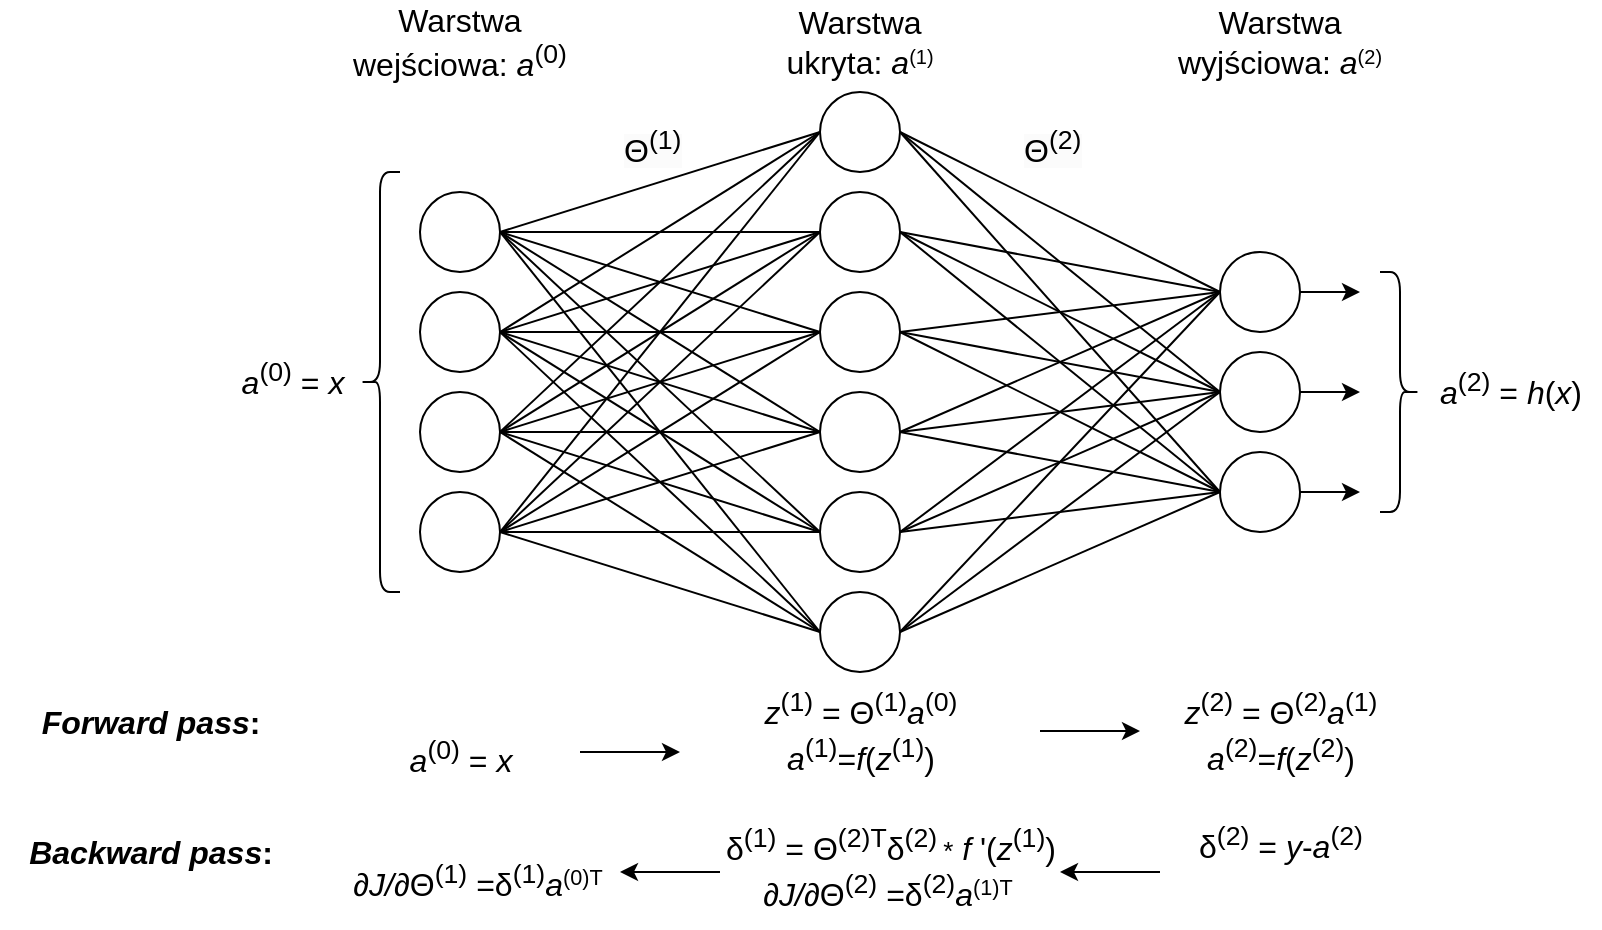 <mxfile version="21.7.5" type="device">
  <diagram name="Strona-1" id="rB5zAUQ-xrmGSv7lL_Au">
    <mxGraphModel dx="1050" dy="534" grid="1" gridSize="10" guides="1" tooltips="1" connect="1" arrows="1" fold="1" page="1" pageScale="1" pageWidth="827" pageHeight="1169" math="0" shadow="0">
      <root>
        <mxCell id="0" />
        <mxCell id="1" parent="0" />
        <mxCell id="OGjE6HtftMaUql8RjATu-1" value="" style="ellipse;whiteSpace=wrap;html=1;aspect=fixed;" vertex="1" parent="1">
          <mxGeometry x="210" y="100" width="40" height="40" as="geometry" />
        </mxCell>
        <mxCell id="OGjE6HtftMaUql8RjATu-2" value="" style="ellipse;whiteSpace=wrap;html=1;aspect=fixed;" vertex="1" parent="1">
          <mxGeometry x="210" y="150" width="40" height="40" as="geometry" />
        </mxCell>
        <mxCell id="OGjE6HtftMaUql8RjATu-3" value="" style="ellipse;whiteSpace=wrap;html=1;aspect=fixed;" vertex="1" parent="1">
          <mxGeometry x="210" y="200" width="40" height="40" as="geometry" />
        </mxCell>
        <mxCell id="OGjE6HtftMaUql8RjATu-4" value="" style="ellipse;whiteSpace=wrap;html=1;aspect=fixed;" vertex="1" parent="1">
          <mxGeometry x="210" y="250" width="40" height="40" as="geometry" />
        </mxCell>
        <mxCell id="OGjE6HtftMaUql8RjATu-6" value="" style="ellipse;whiteSpace=wrap;html=1;aspect=fixed;" vertex="1" parent="1">
          <mxGeometry x="410" y="50" width="40" height="40" as="geometry" />
        </mxCell>
        <mxCell id="OGjE6HtftMaUql8RjATu-7" value="" style="ellipse;whiteSpace=wrap;html=1;aspect=fixed;" vertex="1" parent="1">
          <mxGeometry x="410" y="100" width="40" height="40" as="geometry" />
        </mxCell>
        <mxCell id="OGjE6HtftMaUql8RjATu-8" value="" style="ellipse;whiteSpace=wrap;html=1;aspect=fixed;" vertex="1" parent="1">
          <mxGeometry x="410" y="150" width="40" height="40" as="geometry" />
        </mxCell>
        <mxCell id="OGjE6HtftMaUql8RjATu-9" value="" style="ellipse;whiteSpace=wrap;html=1;aspect=fixed;" vertex="1" parent="1">
          <mxGeometry x="410" y="200" width="40" height="40" as="geometry" />
        </mxCell>
        <mxCell id="OGjE6HtftMaUql8RjATu-10" value="" style="ellipse;whiteSpace=wrap;html=1;aspect=fixed;" vertex="1" parent="1">
          <mxGeometry x="410" y="250" width="40" height="40" as="geometry" />
        </mxCell>
        <mxCell id="OGjE6HtftMaUql8RjATu-11" value="" style="ellipse;whiteSpace=wrap;html=1;aspect=fixed;" vertex="1" parent="1">
          <mxGeometry x="410" y="300" width="40" height="40" as="geometry" />
        </mxCell>
        <mxCell id="OGjE6HtftMaUql8RjATu-13" value="" style="ellipse;whiteSpace=wrap;html=1;aspect=fixed;" vertex="1" parent="1">
          <mxGeometry x="610" y="130" width="40" height="40" as="geometry" />
        </mxCell>
        <mxCell id="OGjE6HtftMaUql8RjATu-14" value="" style="ellipse;whiteSpace=wrap;html=1;aspect=fixed;" vertex="1" parent="1">
          <mxGeometry x="610" y="180" width="40" height="40" as="geometry" />
        </mxCell>
        <mxCell id="OGjE6HtftMaUql8RjATu-15" value="" style="ellipse;whiteSpace=wrap;html=1;aspect=fixed;" vertex="1" parent="1">
          <mxGeometry x="610" y="230" width="40" height="40" as="geometry" />
        </mxCell>
        <mxCell id="OGjE6HtftMaUql8RjATu-18" value="" style="endArrow=none;html=1;rounded=0;exitX=1;exitY=0.5;exitDx=0;exitDy=0;entryX=0;entryY=0.5;entryDx=0;entryDy=0;" edge="1" parent="1" source="OGjE6HtftMaUql8RjATu-1" target="OGjE6HtftMaUql8RjATu-6">
          <mxGeometry width="50" height="50" relative="1" as="geometry">
            <mxPoint x="520" y="260" as="sourcePoint" />
            <mxPoint x="570" y="210" as="targetPoint" />
          </mxGeometry>
        </mxCell>
        <mxCell id="OGjE6HtftMaUql8RjATu-19" value="" style="endArrow=none;html=1;rounded=0;exitX=1;exitY=0.5;exitDx=0;exitDy=0;entryX=0;entryY=0.5;entryDx=0;entryDy=0;" edge="1" parent="1" source="OGjE6HtftMaUql8RjATu-1" target="OGjE6HtftMaUql8RjATu-7">
          <mxGeometry width="50" height="50" relative="1" as="geometry">
            <mxPoint x="520" y="260" as="sourcePoint" />
            <mxPoint x="570" y="210" as="targetPoint" />
          </mxGeometry>
        </mxCell>
        <mxCell id="OGjE6HtftMaUql8RjATu-20" value="" style="endArrow=none;html=1;rounded=0;exitX=1;exitY=0.5;exitDx=0;exitDy=0;entryX=0;entryY=0.5;entryDx=0;entryDy=0;" edge="1" parent="1" source="OGjE6HtftMaUql8RjATu-1" target="OGjE6HtftMaUql8RjATu-8">
          <mxGeometry width="50" height="50" relative="1" as="geometry">
            <mxPoint x="520" y="260" as="sourcePoint" />
            <mxPoint x="570" y="210" as="targetPoint" />
          </mxGeometry>
        </mxCell>
        <mxCell id="OGjE6HtftMaUql8RjATu-21" value="" style="endArrow=none;html=1;rounded=0;entryX=0;entryY=0.5;entryDx=0;entryDy=0;exitX=1;exitY=0.5;exitDx=0;exitDy=0;" edge="1" parent="1" source="OGjE6HtftMaUql8RjATu-1" target="OGjE6HtftMaUql8RjATu-9">
          <mxGeometry width="50" height="50" relative="1" as="geometry">
            <mxPoint x="330" y="140" as="sourcePoint" />
            <mxPoint x="570" y="210" as="targetPoint" />
          </mxGeometry>
        </mxCell>
        <mxCell id="OGjE6HtftMaUql8RjATu-22" value="" style="endArrow=none;html=1;rounded=0;entryX=0;entryY=0.5;entryDx=0;entryDy=0;exitX=1;exitY=0.5;exitDx=0;exitDy=0;" edge="1" parent="1" source="OGjE6HtftMaUql8RjATu-1" target="OGjE6HtftMaUql8RjATu-10">
          <mxGeometry width="50" height="50" relative="1" as="geometry">
            <mxPoint x="330" y="140" as="sourcePoint" />
            <mxPoint x="570" y="210" as="targetPoint" />
          </mxGeometry>
        </mxCell>
        <mxCell id="OGjE6HtftMaUql8RjATu-23" value="" style="endArrow=none;html=1;rounded=0;entryX=0;entryY=0.5;entryDx=0;entryDy=0;exitX=1;exitY=0.5;exitDx=0;exitDy=0;" edge="1" parent="1" source="OGjE6HtftMaUql8RjATu-1" target="OGjE6HtftMaUql8RjATu-11">
          <mxGeometry width="50" height="50" relative="1" as="geometry">
            <mxPoint x="330" y="140" as="sourcePoint" />
            <mxPoint x="570" y="210" as="targetPoint" />
          </mxGeometry>
        </mxCell>
        <mxCell id="OGjE6HtftMaUql8RjATu-24" value="" style="endArrow=none;html=1;rounded=0;exitX=1;exitY=0.5;exitDx=0;exitDy=0;entryX=0;entryY=0.5;entryDx=0;entryDy=0;" edge="1" parent="1" source="OGjE6HtftMaUql8RjATu-2" target="OGjE6HtftMaUql8RjATu-6">
          <mxGeometry width="50" height="50" relative="1" as="geometry">
            <mxPoint x="520" y="260" as="sourcePoint" />
            <mxPoint x="570" y="210" as="targetPoint" />
          </mxGeometry>
        </mxCell>
        <mxCell id="OGjE6HtftMaUql8RjATu-25" value="" style="endArrow=none;html=1;rounded=0;entryX=0;entryY=0.5;entryDx=0;entryDy=0;exitX=1;exitY=0.5;exitDx=0;exitDy=0;" edge="1" parent="1" source="OGjE6HtftMaUql8RjATu-2" target="OGjE6HtftMaUql8RjATu-7">
          <mxGeometry width="50" height="50" relative="1" as="geometry">
            <mxPoint x="290" y="170" as="sourcePoint" />
            <mxPoint x="570" y="210" as="targetPoint" />
          </mxGeometry>
        </mxCell>
        <mxCell id="OGjE6HtftMaUql8RjATu-26" value="" style="endArrow=none;html=1;rounded=0;entryX=0;entryY=0.5;entryDx=0;entryDy=0;exitX=1;exitY=0.5;exitDx=0;exitDy=0;" edge="1" parent="1" source="OGjE6HtftMaUql8RjATu-2" target="OGjE6HtftMaUql8RjATu-8">
          <mxGeometry width="50" height="50" relative="1" as="geometry">
            <mxPoint x="290" y="170" as="sourcePoint" />
            <mxPoint x="570" y="210" as="targetPoint" />
          </mxGeometry>
        </mxCell>
        <mxCell id="OGjE6HtftMaUql8RjATu-27" value="" style="endArrow=none;html=1;rounded=0;exitX=1;exitY=0.5;exitDx=0;exitDy=0;entryX=0;entryY=0.5;entryDx=0;entryDy=0;" edge="1" parent="1" source="OGjE6HtftMaUql8RjATu-2" target="OGjE6HtftMaUql8RjATu-9">
          <mxGeometry width="50" height="50" relative="1" as="geometry">
            <mxPoint x="520" y="260" as="sourcePoint" />
            <mxPoint x="570" y="210" as="targetPoint" />
          </mxGeometry>
        </mxCell>
        <mxCell id="OGjE6HtftMaUql8RjATu-28" value="" style="endArrow=none;html=1;rounded=0;exitX=1;exitY=0.5;exitDx=0;exitDy=0;entryX=0;entryY=0.5;entryDx=0;entryDy=0;" edge="1" parent="1" source="OGjE6HtftMaUql8RjATu-2" target="OGjE6HtftMaUql8RjATu-10">
          <mxGeometry width="50" height="50" relative="1" as="geometry">
            <mxPoint x="520" y="260" as="sourcePoint" />
            <mxPoint x="570" y="210" as="targetPoint" />
          </mxGeometry>
        </mxCell>
        <mxCell id="OGjE6HtftMaUql8RjATu-29" value="" style="endArrow=none;html=1;rounded=0;exitX=1;exitY=0.5;exitDx=0;exitDy=0;entryX=0;entryY=0.5;entryDx=0;entryDy=0;" edge="1" parent="1" source="OGjE6HtftMaUql8RjATu-2" target="OGjE6HtftMaUql8RjATu-11">
          <mxGeometry width="50" height="50" relative="1" as="geometry">
            <mxPoint x="520" y="260" as="sourcePoint" />
            <mxPoint x="570" y="210" as="targetPoint" />
          </mxGeometry>
        </mxCell>
        <mxCell id="OGjE6HtftMaUql8RjATu-30" value="" style="endArrow=none;html=1;rounded=0;exitX=1;exitY=0.5;exitDx=0;exitDy=0;entryX=0;entryY=0.5;entryDx=0;entryDy=0;" edge="1" parent="1" source="OGjE6HtftMaUql8RjATu-3" target="OGjE6HtftMaUql8RjATu-6">
          <mxGeometry width="50" height="50" relative="1" as="geometry">
            <mxPoint x="520" y="260" as="sourcePoint" />
            <mxPoint x="570" y="210" as="targetPoint" />
          </mxGeometry>
        </mxCell>
        <mxCell id="OGjE6HtftMaUql8RjATu-31" value="" style="endArrow=none;html=1;rounded=0;exitX=1;exitY=0.5;exitDx=0;exitDy=0;entryX=0;entryY=0.5;entryDx=0;entryDy=0;" edge="1" parent="1" source="OGjE6HtftMaUql8RjATu-3" target="OGjE6HtftMaUql8RjATu-7">
          <mxGeometry width="50" height="50" relative="1" as="geometry">
            <mxPoint x="520" y="260" as="sourcePoint" />
            <mxPoint x="570" y="210" as="targetPoint" />
          </mxGeometry>
        </mxCell>
        <mxCell id="OGjE6HtftMaUql8RjATu-32" value="" style="endArrow=none;html=1;rounded=0;exitX=1;exitY=0.5;exitDx=0;exitDy=0;entryX=0;entryY=0.5;entryDx=0;entryDy=0;" edge="1" parent="1" source="OGjE6HtftMaUql8RjATu-3" target="OGjE6HtftMaUql8RjATu-8">
          <mxGeometry width="50" height="50" relative="1" as="geometry">
            <mxPoint x="520" y="260" as="sourcePoint" />
            <mxPoint x="570" y="210" as="targetPoint" />
          </mxGeometry>
        </mxCell>
        <mxCell id="OGjE6HtftMaUql8RjATu-33" value="" style="endArrow=none;html=1;rounded=0;exitX=1;exitY=0.5;exitDx=0;exitDy=0;" edge="1" parent="1" source="OGjE6HtftMaUql8RjATu-3">
          <mxGeometry width="50" height="50" relative="1" as="geometry">
            <mxPoint x="520" y="260" as="sourcePoint" />
            <mxPoint x="410" y="220" as="targetPoint" />
          </mxGeometry>
        </mxCell>
        <mxCell id="OGjE6HtftMaUql8RjATu-34" value="" style="endArrow=none;html=1;rounded=0;exitX=1;exitY=0.5;exitDx=0;exitDy=0;entryX=0;entryY=0.5;entryDx=0;entryDy=0;" edge="1" parent="1" source="OGjE6HtftMaUql8RjATu-3" target="OGjE6HtftMaUql8RjATu-10">
          <mxGeometry width="50" height="50" relative="1" as="geometry">
            <mxPoint x="520" y="260" as="sourcePoint" />
            <mxPoint x="570" y="210" as="targetPoint" />
          </mxGeometry>
        </mxCell>
        <mxCell id="OGjE6HtftMaUql8RjATu-35" value="" style="endArrow=none;html=1;rounded=0;exitX=1;exitY=0.5;exitDx=0;exitDy=0;entryX=0;entryY=0.5;entryDx=0;entryDy=0;" edge="1" parent="1" source="OGjE6HtftMaUql8RjATu-3" target="OGjE6HtftMaUql8RjATu-11">
          <mxGeometry width="50" height="50" relative="1" as="geometry">
            <mxPoint x="520" y="260" as="sourcePoint" />
            <mxPoint x="570" y="210" as="targetPoint" />
          </mxGeometry>
        </mxCell>
        <mxCell id="OGjE6HtftMaUql8RjATu-36" value="" style="endArrow=none;html=1;rounded=0;exitX=1;exitY=0.5;exitDx=0;exitDy=0;entryX=0;entryY=0.5;entryDx=0;entryDy=0;" edge="1" parent="1" source="OGjE6HtftMaUql8RjATu-4" target="OGjE6HtftMaUql8RjATu-6">
          <mxGeometry width="50" height="50" relative="1" as="geometry">
            <mxPoint x="520" y="260" as="sourcePoint" />
            <mxPoint x="570" y="210" as="targetPoint" />
          </mxGeometry>
        </mxCell>
        <mxCell id="OGjE6HtftMaUql8RjATu-37" value="" style="endArrow=none;html=1;rounded=0;exitX=1;exitY=0.5;exitDx=0;exitDy=0;entryX=0;entryY=0.5;entryDx=0;entryDy=0;" edge="1" parent="1" source="OGjE6HtftMaUql8RjATu-4" target="OGjE6HtftMaUql8RjATu-7">
          <mxGeometry width="50" height="50" relative="1" as="geometry">
            <mxPoint x="520" y="260" as="sourcePoint" />
            <mxPoint x="570" y="210" as="targetPoint" />
          </mxGeometry>
        </mxCell>
        <mxCell id="OGjE6HtftMaUql8RjATu-38" value="" style="endArrow=none;html=1;rounded=0;entryX=0;entryY=0.5;entryDx=0;entryDy=0;exitX=1;exitY=0.5;exitDx=0;exitDy=0;" edge="1" parent="1" source="OGjE6HtftMaUql8RjATu-4" target="OGjE6HtftMaUql8RjATu-8">
          <mxGeometry width="50" height="50" relative="1" as="geometry">
            <mxPoint x="290" y="270" as="sourcePoint" />
            <mxPoint x="570" y="210" as="targetPoint" />
          </mxGeometry>
        </mxCell>
        <mxCell id="OGjE6HtftMaUql8RjATu-39" value="" style="endArrow=none;html=1;rounded=0;entryX=0;entryY=0.5;entryDx=0;entryDy=0;exitX=1;exitY=0.5;exitDx=0;exitDy=0;" edge="1" parent="1" source="OGjE6HtftMaUql8RjATu-4" target="OGjE6HtftMaUql8RjATu-9">
          <mxGeometry width="50" height="50" relative="1" as="geometry">
            <mxPoint x="520" y="260" as="sourcePoint" />
            <mxPoint x="570" y="210" as="targetPoint" />
          </mxGeometry>
        </mxCell>
        <mxCell id="OGjE6HtftMaUql8RjATu-40" value="" style="endArrow=none;html=1;rounded=0;exitX=1;exitY=0.5;exitDx=0;exitDy=0;entryX=0;entryY=0.5;entryDx=0;entryDy=0;" edge="1" parent="1" source="OGjE6HtftMaUql8RjATu-4" target="OGjE6HtftMaUql8RjATu-10">
          <mxGeometry width="50" height="50" relative="1" as="geometry">
            <mxPoint x="520" y="260" as="sourcePoint" />
            <mxPoint x="570" y="210" as="targetPoint" />
          </mxGeometry>
        </mxCell>
        <mxCell id="OGjE6HtftMaUql8RjATu-41" value="" style="endArrow=none;html=1;rounded=0;exitX=1;exitY=0.5;exitDx=0;exitDy=0;entryX=0;entryY=0.5;entryDx=0;entryDy=0;" edge="1" parent="1" source="OGjE6HtftMaUql8RjATu-4" target="OGjE6HtftMaUql8RjATu-11">
          <mxGeometry width="50" height="50" relative="1" as="geometry">
            <mxPoint x="520" y="260" as="sourcePoint" />
            <mxPoint x="570" y="210" as="targetPoint" />
          </mxGeometry>
        </mxCell>
        <mxCell id="OGjE6HtftMaUql8RjATu-42" value="" style="endArrow=none;html=1;rounded=0;exitX=1;exitY=0.5;exitDx=0;exitDy=0;entryX=0;entryY=0.5;entryDx=0;entryDy=0;" edge="1" parent="1" source="OGjE6HtftMaUql8RjATu-6" target="OGjE6HtftMaUql8RjATu-13">
          <mxGeometry width="50" height="50" relative="1" as="geometry">
            <mxPoint x="520" y="260" as="sourcePoint" />
            <mxPoint x="570" y="210" as="targetPoint" />
          </mxGeometry>
        </mxCell>
        <mxCell id="OGjE6HtftMaUql8RjATu-44" value="" style="endArrow=none;html=1;rounded=0;exitX=1;exitY=0.5;exitDx=0;exitDy=0;entryX=0;entryY=0.5;entryDx=0;entryDy=0;" edge="1" parent="1" source="OGjE6HtftMaUql8RjATu-6" target="OGjE6HtftMaUql8RjATu-14">
          <mxGeometry width="50" height="50" relative="1" as="geometry">
            <mxPoint x="520" y="260" as="sourcePoint" />
            <mxPoint x="570" y="210" as="targetPoint" />
          </mxGeometry>
        </mxCell>
        <mxCell id="OGjE6HtftMaUql8RjATu-45" value="" style="endArrow=none;html=1;rounded=0;exitX=1;exitY=0.5;exitDx=0;exitDy=0;entryX=0;entryY=0.5;entryDx=0;entryDy=0;" edge="1" parent="1" source="OGjE6HtftMaUql8RjATu-6" target="OGjE6HtftMaUql8RjATu-15">
          <mxGeometry width="50" height="50" relative="1" as="geometry">
            <mxPoint x="520" y="260" as="sourcePoint" />
            <mxPoint x="570" y="210" as="targetPoint" />
          </mxGeometry>
        </mxCell>
        <mxCell id="OGjE6HtftMaUql8RjATu-46" value="" style="endArrow=none;html=1;rounded=0;exitX=1;exitY=0.5;exitDx=0;exitDy=0;entryX=0;entryY=0.5;entryDx=0;entryDy=0;" edge="1" parent="1" source="OGjE6HtftMaUql8RjATu-7" target="OGjE6HtftMaUql8RjATu-13">
          <mxGeometry width="50" height="50" relative="1" as="geometry">
            <mxPoint x="520" y="260" as="sourcePoint" />
            <mxPoint x="570" y="210" as="targetPoint" />
          </mxGeometry>
        </mxCell>
        <mxCell id="OGjE6HtftMaUql8RjATu-47" value="" style="endArrow=none;html=1;rounded=0;exitX=1;exitY=0.5;exitDx=0;exitDy=0;entryX=0;entryY=0.5;entryDx=0;entryDy=0;" edge="1" parent="1" source="OGjE6HtftMaUql8RjATu-8" target="OGjE6HtftMaUql8RjATu-14">
          <mxGeometry width="50" height="50" relative="1" as="geometry">
            <mxPoint x="520" y="260" as="sourcePoint" />
            <mxPoint x="570" y="210" as="targetPoint" />
          </mxGeometry>
        </mxCell>
        <mxCell id="OGjE6HtftMaUql8RjATu-48" value="" style="endArrow=none;html=1;rounded=0;exitX=1;exitY=0.5;exitDx=0;exitDy=0;entryX=0;entryY=0.5;entryDx=0;entryDy=0;" edge="1" parent="1" source="OGjE6HtftMaUql8RjATu-7" target="OGjE6HtftMaUql8RjATu-14">
          <mxGeometry width="50" height="50" relative="1" as="geometry">
            <mxPoint x="520" y="260" as="sourcePoint" />
            <mxPoint x="570" y="210" as="targetPoint" />
          </mxGeometry>
        </mxCell>
        <mxCell id="OGjE6HtftMaUql8RjATu-49" value="" style="endArrow=none;html=1;rounded=0;entryX=1;entryY=0.5;entryDx=0;entryDy=0;exitX=0;exitY=0.5;exitDx=0;exitDy=0;" edge="1" parent="1" source="OGjE6HtftMaUql8RjATu-15" target="OGjE6HtftMaUql8RjATu-7">
          <mxGeometry width="50" height="50" relative="1" as="geometry">
            <mxPoint x="530" y="260" as="sourcePoint" />
            <mxPoint x="570" y="210" as="targetPoint" />
          </mxGeometry>
        </mxCell>
        <mxCell id="OGjE6HtftMaUql8RjATu-50" value="" style="endArrow=none;html=1;rounded=0;exitX=1;exitY=0.5;exitDx=0;exitDy=0;entryX=0;entryY=0.5;entryDx=0;entryDy=0;" edge="1" parent="1" source="OGjE6HtftMaUql8RjATu-8" target="OGjE6HtftMaUql8RjATu-13">
          <mxGeometry width="50" height="50" relative="1" as="geometry">
            <mxPoint x="520" y="260" as="sourcePoint" />
            <mxPoint x="570" y="210" as="targetPoint" />
          </mxGeometry>
        </mxCell>
        <mxCell id="OGjE6HtftMaUql8RjATu-52" value="" style="endArrow=none;html=1;rounded=0;exitX=1;exitY=0.5;exitDx=0;exitDy=0;entryX=0;entryY=0.5;entryDx=0;entryDy=0;" edge="1" parent="1" source="OGjE6HtftMaUql8RjATu-8" target="OGjE6HtftMaUql8RjATu-15">
          <mxGeometry width="50" height="50" relative="1" as="geometry">
            <mxPoint x="520" y="260" as="sourcePoint" />
            <mxPoint x="570" y="210" as="targetPoint" />
          </mxGeometry>
        </mxCell>
        <mxCell id="OGjE6HtftMaUql8RjATu-53" value="" style="endArrow=none;html=1;rounded=0;exitX=1;exitY=0.5;exitDx=0;exitDy=0;entryX=0;entryY=0.5;entryDx=0;entryDy=0;" edge="1" parent="1" source="OGjE6HtftMaUql8RjATu-9" target="OGjE6HtftMaUql8RjATu-13">
          <mxGeometry width="50" height="50" relative="1" as="geometry">
            <mxPoint x="520" y="260" as="sourcePoint" />
            <mxPoint x="570" y="210" as="targetPoint" />
          </mxGeometry>
        </mxCell>
        <mxCell id="OGjE6HtftMaUql8RjATu-54" value="" style="endArrow=none;html=1;rounded=0;exitX=1;exitY=0.5;exitDx=0;exitDy=0;entryX=0;entryY=0.5;entryDx=0;entryDy=0;" edge="1" parent="1" source="OGjE6HtftMaUql8RjATu-9" target="OGjE6HtftMaUql8RjATu-14">
          <mxGeometry width="50" height="50" relative="1" as="geometry">
            <mxPoint x="520" y="260" as="sourcePoint" />
            <mxPoint x="570" y="210" as="targetPoint" />
          </mxGeometry>
        </mxCell>
        <mxCell id="OGjE6HtftMaUql8RjATu-55" value="" style="endArrow=none;html=1;rounded=0;exitX=1;exitY=0.5;exitDx=0;exitDy=0;entryX=0;entryY=0.5;entryDx=0;entryDy=0;" edge="1" parent="1" source="OGjE6HtftMaUql8RjATu-9" target="OGjE6HtftMaUql8RjATu-15">
          <mxGeometry width="50" height="50" relative="1" as="geometry">
            <mxPoint x="520" y="260" as="sourcePoint" />
            <mxPoint x="570" y="210" as="targetPoint" />
          </mxGeometry>
        </mxCell>
        <mxCell id="OGjE6HtftMaUql8RjATu-56" value="" style="endArrow=none;html=1;rounded=0;exitX=1;exitY=0.5;exitDx=0;exitDy=0;entryX=0;entryY=0.5;entryDx=0;entryDy=0;" edge="1" parent="1" source="OGjE6HtftMaUql8RjATu-10" target="OGjE6HtftMaUql8RjATu-13">
          <mxGeometry width="50" height="50" relative="1" as="geometry">
            <mxPoint x="520" y="260" as="sourcePoint" />
            <mxPoint x="570" y="210" as="targetPoint" />
          </mxGeometry>
        </mxCell>
        <mxCell id="OGjE6HtftMaUql8RjATu-59" value="" style="endArrow=none;html=1;rounded=0;exitX=1;exitY=0.5;exitDx=0;exitDy=0;entryX=0;entryY=0.5;entryDx=0;entryDy=0;" edge="1" parent="1" source="OGjE6HtftMaUql8RjATu-10" target="OGjE6HtftMaUql8RjATu-14">
          <mxGeometry width="50" height="50" relative="1" as="geometry">
            <mxPoint x="520" y="260" as="sourcePoint" />
            <mxPoint x="570" y="210" as="targetPoint" />
          </mxGeometry>
        </mxCell>
        <mxCell id="OGjE6HtftMaUql8RjATu-60" value="" style="endArrow=none;html=1;rounded=0;exitX=1;exitY=0.5;exitDx=0;exitDy=0;entryX=0;entryY=0.5;entryDx=0;entryDy=0;" edge="1" parent="1" source="OGjE6HtftMaUql8RjATu-10" target="OGjE6HtftMaUql8RjATu-15">
          <mxGeometry width="50" height="50" relative="1" as="geometry">
            <mxPoint x="520" y="260" as="sourcePoint" />
            <mxPoint x="570" y="210" as="targetPoint" />
          </mxGeometry>
        </mxCell>
        <mxCell id="OGjE6HtftMaUql8RjATu-61" value="" style="endArrow=none;html=1;rounded=0;exitX=1;exitY=0.5;exitDx=0;exitDy=0;entryX=0;entryY=0.5;entryDx=0;entryDy=0;" edge="1" parent="1" source="OGjE6HtftMaUql8RjATu-11" target="OGjE6HtftMaUql8RjATu-13">
          <mxGeometry width="50" height="50" relative="1" as="geometry">
            <mxPoint x="520" y="260" as="sourcePoint" />
            <mxPoint x="570" y="210" as="targetPoint" />
          </mxGeometry>
        </mxCell>
        <mxCell id="OGjE6HtftMaUql8RjATu-62" value="" style="endArrow=none;html=1;rounded=0;exitX=1;exitY=0.5;exitDx=0;exitDy=0;entryX=0;entryY=0.5;entryDx=0;entryDy=0;" edge="1" parent="1" source="OGjE6HtftMaUql8RjATu-11" target="OGjE6HtftMaUql8RjATu-14">
          <mxGeometry width="50" height="50" relative="1" as="geometry">
            <mxPoint x="520" y="260" as="sourcePoint" />
            <mxPoint x="570" y="210" as="targetPoint" />
          </mxGeometry>
        </mxCell>
        <mxCell id="OGjE6HtftMaUql8RjATu-63" value="" style="endArrow=none;html=1;rounded=0;exitX=1;exitY=0.5;exitDx=0;exitDy=0;entryX=0;entryY=0.5;entryDx=0;entryDy=0;" edge="1" parent="1" source="OGjE6HtftMaUql8RjATu-11" target="OGjE6HtftMaUql8RjATu-15">
          <mxGeometry width="50" height="50" relative="1" as="geometry">
            <mxPoint x="520" y="260" as="sourcePoint" />
            <mxPoint x="570" y="210" as="targetPoint" />
          </mxGeometry>
        </mxCell>
        <mxCell id="OGjE6HtftMaUql8RjATu-64" value="" style="endArrow=classic;html=1;rounded=0;exitX=1;exitY=0.5;exitDx=0;exitDy=0;" edge="1" parent="1" source="OGjE6HtftMaUql8RjATu-13">
          <mxGeometry width="50" height="50" relative="1" as="geometry">
            <mxPoint x="600" y="254" as="sourcePoint" />
            <mxPoint x="680" y="150" as="targetPoint" />
          </mxGeometry>
        </mxCell>
        <mxCell id="OGjE6HtftMaUql8RjATu-65" value="" style="endArrow=classic;html=1;rounded=0;exitX=1;exitY=0.5;exitDx=0;exitDy=0;" edge="1" parent="1" source="OGjE6HtftMaUql8RjATu-14">
          <mxGeometry width="50" height="50" relative="1" as="geometry">
            <mxPoint x="660" y="174" as="sourcePoint" />
            <mxPoint x="680" y="200" as="targetPoint" />
          </mxGeometry>
        </mxCell>
        <mxCell id="OGjE6HtftMaUql8RjATu-66" value="" style="endArrow=classic;html=1;rounded=0;exitX=1;exitY=0.5;exitDx=0;exitDy=0;" edge="1" parent="1" source="OGjE6HtftMaUql8RjATu-15">
          <mxGeometry width="50" height="50" relative="1" as="geometry">
            <mxPoint x="600" y="254" as="sourcePoint" />
            <mxPoint x="680" y="250" as="targetPoint" />
          </mxGeometry>
        </mxCell>
        <mxCell id="OGjE6HtftMaUql8RjATu-67" value="&lt;font style=&quot;font-size: 16px;&quot;&gt;Warstwa wejściowa:&amp;nbsp;&lt;i style=&quot;border-color: var(--border-color);&quot;&gt;a&lt;/i&gt;&lt;sup style=&quot;border-color: var(--border-color);&quot;&gt;(0)&lt;/sup&gt;&lt;br&gt;&lt;/font&gt;" style="text;html=1;strokeColor=none;fillColor=none;align=center;verticalAlign=middle;whiteSpace=wrap;rounded=0;" vertex="1" parent="1">
          <mxGeometry x="175" y="10" width="110" height="30" as="geometry" />
        </mxCell>
        <mxCell id="OGjE6HtftMaUql8RjATu-68" value="&lt;font style=&quot;font-size: 16px;&quot;&gt;Warstwa ukryta:&amp;nbsp;&lt;/font&gt;&lt;i style=&quot;border-color: var(--border-color); font-size: 16px;&quot;&gt;a&lt;/i&gt;&lt;sup style=&quot;border-color: var(--border-color);&quot;&gt;(1)&lt;/sup&gt;" style="text;html=1;strokeColor=none;fillColor=none;align=center;verticalAlign=middle;whiteSpace=wrap;rounded=0;" vertex="1" parent="1">
          <mxGeometry x="400" y="10" width="60" height="30" as="geometry" />
        </mxCell>
        <mxCell id="OGjE6HtftMaUql8RjATu-69" value="&lt;font style=&quot;font-size: 16px;&quot;&gt;Warstwa wyjściowa:&amp;nbsp;&lt;/font&gt;&lt;i style=&quot;border-color: var(--border-color); font-size: 16px;&quot;&gt;a&lt;/i&gt;&lt;sup style=&quot;border-color: var(--border-color);&quot;&gt;(2)&lt;/sup&gt;" style="text;html=1;strokeColor=none;fillColor=none;align=center;verticalAlign=middle;whiteSpace=wrap;rounded=0;" vertex="1" parent="1">
          <mxGeometry x="610" y="10" width="60" height="30" as="geometry" />
        </mxCell>
        <mxCell id="OGjE6HtftMaUql8RjATu-70" value="&lt;font style=&quot;font-size: 16px;&quot;&gt;&lt;i&gt;a&lt;/i&gt;&lt;sup&gt;(2)&lt;/sup&gt; =&amp;nbsp;&lt;i style=&quot;border-color: var(--border-color);&quot;&gt;h&lt;/i&gt;(&lt;i style=&quot;border-color: var(--border-color);&quot;&gt;x&lt;/i&gt;)&lt;sup&gt;&lt;br&gt;&amp;nbsp;&lt;/sup&gt;&lt;br&gt;&lt;/font&gt;" style="text;html=1;align=center;verticalAlign=middle;resizable=0;points=[];autosize=1;strokeColor=none;fillColor=none;" vertex="1" parent="1">
          <mxGeometry x="710" y="180" width="90" height="60" as="geometry" />
        </mxCell>
        <mxCell id="OGjE6HtftMaUql8RjATu-71" value="" style="shape=curlyBracket;whiteSpace=wrap;html=1;rounded=1;flipH=1;labelPosition=right;verticalLabelPosition=middle;align=left;verticalAlign=middle;" vertex="1" parent="1">
          <mxGeometry x="690" y="140" width="20" height="120" as="geometry" />
        </mxCell>
        <mxCell id="OGjE6HtftMaUql8RjATu-72" value="" style="shape=curlyBracket;whiteSpace=wrap;html=1;rounded=1;labelPosition=left;verticalLabelPosition=middle;align=right;verticalAlign=middle;" vertex="1" parent="1">
          <mxGeometry x="180" y="90" width="20" height="210" as="geometry" />
        </mxCell>
        <mxCell id="OGjE6HtftMaUql8RjATu-73" value="&lt;font style=&quot;font-size: 16px;&quot;&gt;&lt;i&gt;a&lt;/i&gt;&lt;sup&gt;(0)&lt;/sup&gt; = &lt;i style=&quot;&quot;&gt;x&lt;/i&gt;&lt;br&gt;&lt;/font&gt;" style="text;html=1;align=center;verticalAlign=middle;resizable=0;points=[];autosize=1;strokeColor=none;fillColor=none;" vertex="1" parent="1">
          <mxGeometry x="195" y="362" width="70" height="40" as="geometry" />
        </mxCell>
        <mxCell id="OGjE6HtftMaUql8RjATu-74" value="&lt;font style=&quot;&quot;&gt;&lt;i style=&quot;font-size: 16px;&quot;&gt;z&lt;/i&gt;&lt;span style=&quot;font-size: 16px;&quot;&gt;&lt;sup&gt;(1)&lt;/sup&gt;&lt;/span&gt;&lt;span style=&quot;font-size: 16px;&quot;&gt; =&amp;nbsp;Θ&lt;/span&gt;&lt;span style=&quot;font-size: 16px;&quot;&gt;&lt;sup&gt;(1)&lt;/sup&gt;&lt;/span&gt;&lt;i style=&quot;font-size: 16px;&quot;&gt;a&lt;/i&gt;&lt;span style=&quot;font-size: 16px;&quot;&gt;&lt;sup&gt;(0)&lt;/sup&gt;&lt;/span&gt;&lt;br style=&quot;font-size: 16px;&quot;&gt;&lt;font style=&quot;font-size: 16px;&quot;&gt;&lt;i style=&quot;&quot;&gt;a&lt;/i&gt;&lt;sup&gt;(1)&lt;/sup&gt;=&lt;i style=&quot;&quot;&gt;f&lt;/i&gt;(&lt;i style=&quot;&quot;&gt;z&lt;/i&gt;&lt;sup&gt;(1)&lt;/sup&gt;)&lt;/font&gt;&lt;br&gt;&lt;/font&gt;" style="text;html=1;align=center;verticalAlign=middle;resizable=0;points=[];autosize=1;strokeColor=none;fillColor=none;" vertex="1" parent="1">
          <mxGeometry x="370" y="340" width="120" height="60" as="geometry" />
        </mxCell>
        <mxCell id="OGjE6HtftMaUql8RjATu-75" value="&lt;font style=&quot;&quot;&gt;&lt;i style=&quot;font-size: 16px;&quot;&gt;z&lt;/i&gt;&lt;span style=&quot;font-size: 16px;&quot;&gt;&lt;sup&gt;(2)&lt;/sup&gt;&lt;/span&gt;&lt;span style=&quot;font-size: 16px;&quot;&gt; =&amp;nbsp;Θ&lt;/span&gt;&lt;span style=&quot;font-size: 16px;&quot;&gt;&lt;sup&gt;(2)&lt;/sup&gt;&lt;/span&gt;&lt;i style=&quot;font-size: 16px;&quot;&gt;a&lt;/i&gt;&lt;span style=&quot;font-size: 16px;&quot;&gt;&lt;sup&gt;(1)&lt;/sup&gt;&lt;/span&gt;&lt;br style=&quot;font-size: 16px;&quot;&gt;&lt;font style=&quot;font-size: 16px;&quot;&gt;&lt;i style=&quot;&quot;&gt;a&lt;/i&gt;&lt;sup&gt;(2)&lt;/sup&gt;=&lt;i style=&quot;&quot;&gt;f&lt;/i&gt;(&lt;i style=&quot;&quot;&gt;z&lt;/i&gt;&lt;sup&gt;(2)&lt;/sup&gt;)&lt;/font&gt;&lt;br&gt;&lt;/font&gt;" style="text;html=1;align=center;verticalAlign=middle;resizable=0;points=[];autosize=1;strokeColor=none;fillColor=none;" vertex="1" parent="1">
          <mxGeometry x="580" y="340" width="120" height="60" as="geometry" />
        </mxCell>
        <mxCell id="OGjE6HtftMaUql8RjATu-76" value="&lt;b&gt;&lt;font style=&quot;font-size: 16px;&quot;&gt;&lt;i&gt;Forward pass&lt;/i&gt;:&lt;/font&gt;&lt;/b&gt;" style="text;html=1;align=center;verticalAlign=middle;resizable=0;points=[];autosize=1;strokeColor=none;fillColor=none;" vertex="1" parent="1">
          <mxGeometry x="10" y="350" width="130" height="30" as="geometry" />
        </mxCell>
        <mxCell id="OGjE6HtftMaUql8RjATu-77" value="" style="endArrow=classic;html=1;rounded=0;" edge="1" parent="1">
          <mxGeometry width="50" height="50" relative="1" as="geometry">
            <mxPoint x="520" y="369.5" as="sourcePoint" />
            <mxPoint x="570" y="369.5" as="targetPoint" />
          </mxGeometry>
        </mxCell>
        <mxCell id="OGjE6HtftMaUql8RjATu-78" value="&lt;b&gt;&lt;font style=&quot;font-size: 16px;&quot;&gt;&lt;i&gt;Backward pass&lt;/i&gt;:&lt;/font&gt;&lt;/b&gt;" style="text;html=1;align=center;verticalAlign=middle;resizable=0;points=[];autosize=1;strokeColor=none;fillColor=none;" vertex="1" parent="1">
          <mxGeometry y="415" width="150" height="30" as="geometry" />
        </mxCell>
        <mxCell id="OGjE6HtftMaUql8RjATu-79" value="&lt;font style=&quot;&quot;&gt;&lt;font style=&quot;font-size: 16px;&quot;&gt;δ&lt;/font&gt;&lt;span style=&quot;font-size: 16px;&quot;&gt;&lt;sup&gt;(2)&lt;/sup&gt;&lt;/span&gt;&lt;span style=&quot;font-size: 16px;&quot;&gt; = &lt;i&gt;y&lt;/i&gt;-&lt;/span&gt;&lt;i style=&quot;font-size: 16px;&quot;&gt;a&lt;/i&gt;&lt;span style=&quot;font-size: 16px;&quot;&gt;&lt;sup&gt;(2)&lt;/sup&gt;&lt;/span&gt;&lt;br style=&quot;font-size: 16px;&quot;&gt;&lt;br&gt;&lt;/font&gt;" style="text;html=1;align=center;verticalAlign=middle;resizable=0;points=[];autosize=1;strokeColor=none;fillColor=none;" vertex="1" parent="1">
          <mxGeometry x="585" y="408" width="110" height="50" as="geometry" />
        </mxCell>
        <mxCell id="OGjE6HtftMaUql8RjATu-80" value="&lt;font style=&quot;&quot;&gt;&lt;font style=&quot;font-size: 16px;&quot;&gt;δ&lt;/font&gt;&lt;span style=&quot;font-size: 16px;&quot;&gt;&lt;sup&gt;(1)&lt;/sup&gt;&lt;/span&gt;&lt;span style=&quot;font-size: 16px;&quot;&gt; =&amp;nbsp;&lt;/span&gt;&lt;font style=&quot;font-size: 16px;&quot;&gt;Θ&lt;/font&gt;&lt;span style=&quot;border-color: var(--border-color); font-size: 16px;&quot;&gt;&lt;sup&gt;(2)T&lt;/sup&gt;&lt;/span&gt;&lt;font style=&quot;border-color: var(--border-color); font-size: 16px;&quot;&gt;&lt;font style=&quot;border-color: var(--border-color);&quot;&gt;δ&lt;/font&gt;&lt;sup style=&quot;border-color: var(--border-color);&quot;&gt;(2)&lt;/sup&gt;&lt;/font&gt;&lt;span style=&quot;border-color: var(--border-color);&quot;&gt;&lt;font style=&quot;border-color: var(--border-color); font-size: 13px;&quot;&gt;&lt;sup style=&quot;border-color: var(--border-color);&quot;&gt;&amp;nbsp;&lt;/sup&gt;*&lt;/font&gt;&lt;font style=&quot;border-color: var(--border-color); font-size: 16px;&quot;&gt;&amp;nbsp;&lt;i&gt;f&amp;nbsp;&lt;/i&gt;&#39;(&lt;i style=&quot;border-color: var(--border-color);&quot;&gt;z&lt;/i&gt;&lt;sup style=&quot;border-color: var(--border-color);&quot;&gt;(1)&lt;/sup&gt;)&lt;/font&gt;&lt;/span&gt;&lt;br style=&quot;font-size: 16px;&quot;&gt;&lt;font style=&quot;font-size: 16px;&quot;&gt;∂&lt;i&gt;J/&lt;/i&gt;∂&lt;font style=&quot;border-color: var(--border-color);&quot;&gt;Θ&lt;/font&gt;&lt;sup style=&quot;border-color: var(--border-color);&quot;&gt;(2)&lt;/sup&gt;&amp;nbsp;=&lt;font style=&quot;border-color: var(--border-color);&quot;&gt;δ&lt;/font&gt;&lt;span style=&quot;border-color: var(--border-color); font-size: 16px;&quot;&gt;&lt;sup&gt;(2)&lt;/sup&gt;&lt;/span&gt;&lt;/font&gt;&lt;i style=&quot;border-color: var(--border-color); font-size: 16px;&quot;&gt;a&lt;/i&gt;&lt;span style=&quot;border-color: var(--border-color);&quot;&gt;&lt;font style=&quot;font-size: 13px;&quot;&gt;&lt;sup style=&quot;vertical-align: super;&quot;&gt;(1)T&amp;nbsp;&lt;/sup&gt;&lt;/font&gt;&lt;/span&gt;&lt;br&gt;&lt;/font&gt;" style="text;html=1;align=center;verticalAlign=middle;resizable=0;points=[];autosize=1;strokeColor=none;fillColor=none;" vertex="1" parent="1">
          <mxGeometry x="350" y="408" width="190" height="60" as="geometry" />
        </mxCell>
        <mxCell id="OGjE6HtftMaUql8RjATu-81" value="" style="endArrow=classic;html=1;rounded=0;" edge="1" parent="1">
          <mxGeometry width="50" height="50" relative="1" as="geometry">
            <mxPoint x="580" y="440" as="sourcePoint" />
            <mxPoint x="530" y="440" as="targetPoint" />
          </mxGeometry>
        </mxCell>
        <mxCell id="x6u4PljkOgb6ASiJK3PY-1" value="&lt;font style=&quot;&quot;&gt;&lt;font style=&quot;font-size: 16px;&quot;&gt;∂&lt;i&gt;J/&lt;/i&gt;∂&lt;font style=&quot;border-color: var(--border-color);&quot;&gt;Θ&lt;/font&gt;&lt;sup style=&quot;border-color: var(--border-color);&quot;&gt;(1)&lt;/sup&gt;&amp;nbsp;=&lt;font style=&quot;border-color: var(--border-color);&quot;&gt;δ&lt;/font&gt;&lt;span style=&quot;border-color: var(--border-color); font-size: 16px;&quot;&gt;&lt;sup&gt;(1)&lt;/sup&gt;&lt;/span&gt;&lt;/font&gt;&lt;i style=&quot;border-color: var(--border-color); font-size: 16px;&quot;&gt;a&lt;/i&gt;&lt;span style=&quot;border-color: var(--border-color);&quot;&gt;&lt;font style=&quot;font-size: 13px;&quot;&gt;&lt;sup style=&quot;vertical-align: super;&quot;&gt;(0)T&amp;nbsp;&lt;/sup&gt;&lt;/font&gt;&lt;/span&gt;&lt;br&gt;&lt;/font&gt;" style="text;html=1;align=center;verticalAlign=middle;resizable=0;points=[];autosize=1;strokeColor=none;fillColor=none;" vertex="1" parent="1">
          <mxGeometry x="165" y="424" width="150" height="40" as="geometry" />
        </mxCell>
        <mxCell id="x6u4PljkOgb6ASiJK3PY-2" value="" style="endArrow=classic;html=1;rounded=0;" edge="1" parent="1">
          <mxGeometry width="50" height="50" relative="1" as="geometry">
            <mxPoint x="360" y="440" as="sourcePoint" />
            <mxPoint x="310" y="440" as="targetPoint" />
          </mxGeometry>
        </mxCell>
        <mxCell id="x6u4PljkOgb6ASiJK3PY-4" value="" style="endArrow=classic;html=1;rounded=0;" edge="1" parent="1">
          <mxGeometry width="50" height="50" relative="1" as="geometry">
            <mxPoint x="290" y="380" as="sourcePoint" />
            <mxPoint x="340" y="380" as="targetPoint" />
          </mxGeometry>
        </mxCell>
        <mxCell id="x6u4PljkOgb6ASiJK3PY-5" value="&lt;span style=&quot;border-color: var(--border-color); color: rgb(0, 0, 0); font-family: Helvetica; font-style: normal; font-variant-ligatures: normal; font-variant-caps: normal; font-weight: 400; letter-spacing: normal; orphans: 2; text-align: center; text-indent: 0px; text-transform: none; widows: 2; word-spacing: 0px; -webkit-text-stroke-width: 0px; background-color: rgb(251, 251, 251); text-decoration-thickness: initial; text-decoration-style: initial; text-decoration-color: initial; font-size: 16px;&quot;&gt;Θ&lt;/span&gt;&lt;span style=&quot;border-color: var(--border-color); color: rgb(0, 0, 0); font-family: Helvetica; font-style: normal; font-variant-ligatures: normal; font-variant-caps: normal; font-weight: 400; letter-spacing: normal; orphans: 2; text-align: center; text-indent: 0px; text-transform: none; widows: 2; word-spacing: 0px; -webkit-text-stroke-width: 0px; background-color: rgb(251, 251, 251); text-decoration-thickness: initial; text-decoration-style: initial; text-decoration-color: initial; font-size: 16px;&quot;&gt;&lt;sup style=&quot;border-color: var(--border-color);&quot;&gt;(1)&lt;/sup&gt;&lt;/span&gt;" style="text;whiteSpace=wrap;html=1;" vertex="1" parent="1">
          <mxGeometry x="310" y="60" width="60" height="50" as="geometry" />
        </mxCell>
        <mxCell id="x6u4PljkOgb6ASiJK3PY-6" value="&lt;span style=&quot;border-color: var(--border-color); color: rgb(0, 0, 0); font-family: Helvetica; font-style: normal; font-variant-ligatures: normal; font-variant-caps: normal; font-weight: 400; letter-spacing: normal; orphans: 2; text-align: center; text-indent: 0px; text-transform: none; widows: 2; word-spacing: 0px; -webkit-text-stroke-width: 0px; background-color: rgb(251, 251, 251); text-decoration-thickness: initial; text-decoration-style: initial; text-decoration-color: initial; font-size: 16px;&quot;&gt;Θ&lt;/span&gt;&lt;span style=&quot;border-color: var(--border-color); color: rgb(0, 0, 0); font-family: Helvetica; font-style: normal; font-variant-ligatures: normal; font-variant-caps: normal; font-weight: 400; letter-spacing: normal; orphans: 2; text-align: center; text-indent: 0px; text-transform: none; widows: 2; word-spacing: 0px; -webkit-text-stroke-width: 0px; background-color: rgb(251, 251, 251); text-decoration-thickness: initial; text-decoration-style: initial; text-decoration-color: initial; font-size: 16px;&quot;&gt;&lt;sup style=&quot;border-color: var(--border-color);&quot;&gt;(2)&lt;/sup&gt;&lt;/span&gt;" style="text;whiteSpace=wrap;html=1;" vertex="1" parent="1">
          <mxGeometry x="510" y="60" width="60" height="50" as="geometry" />
        </mxCell>
        <mxCell id="x6u4PljkOgb6ASiJK3PY-7" value="&lt;font style=&quot;font-size: 16px;&quot;&gt;&lt;i&gt;a&lt;/i&gt;&lt;sup&gt;(0)&lt;/sup&gt; = &lt;i style=&quot;&quot;&gt;x&lt;/i&gt;&lt;br&gt;&lt;/font&gt;" style="text;html=1;align=center;verticalAlign=middle;resizable=0;points=[];autosize=1;strokeColor=none;fillColor=none;" vertex="1" parent="1">
          <mxGeometry x="111" y="173" width="70" height="40" as="geometry" />
        </mxCell>
      </root>
    </mxGraphModel>
  </diagram>
</mxfile>
